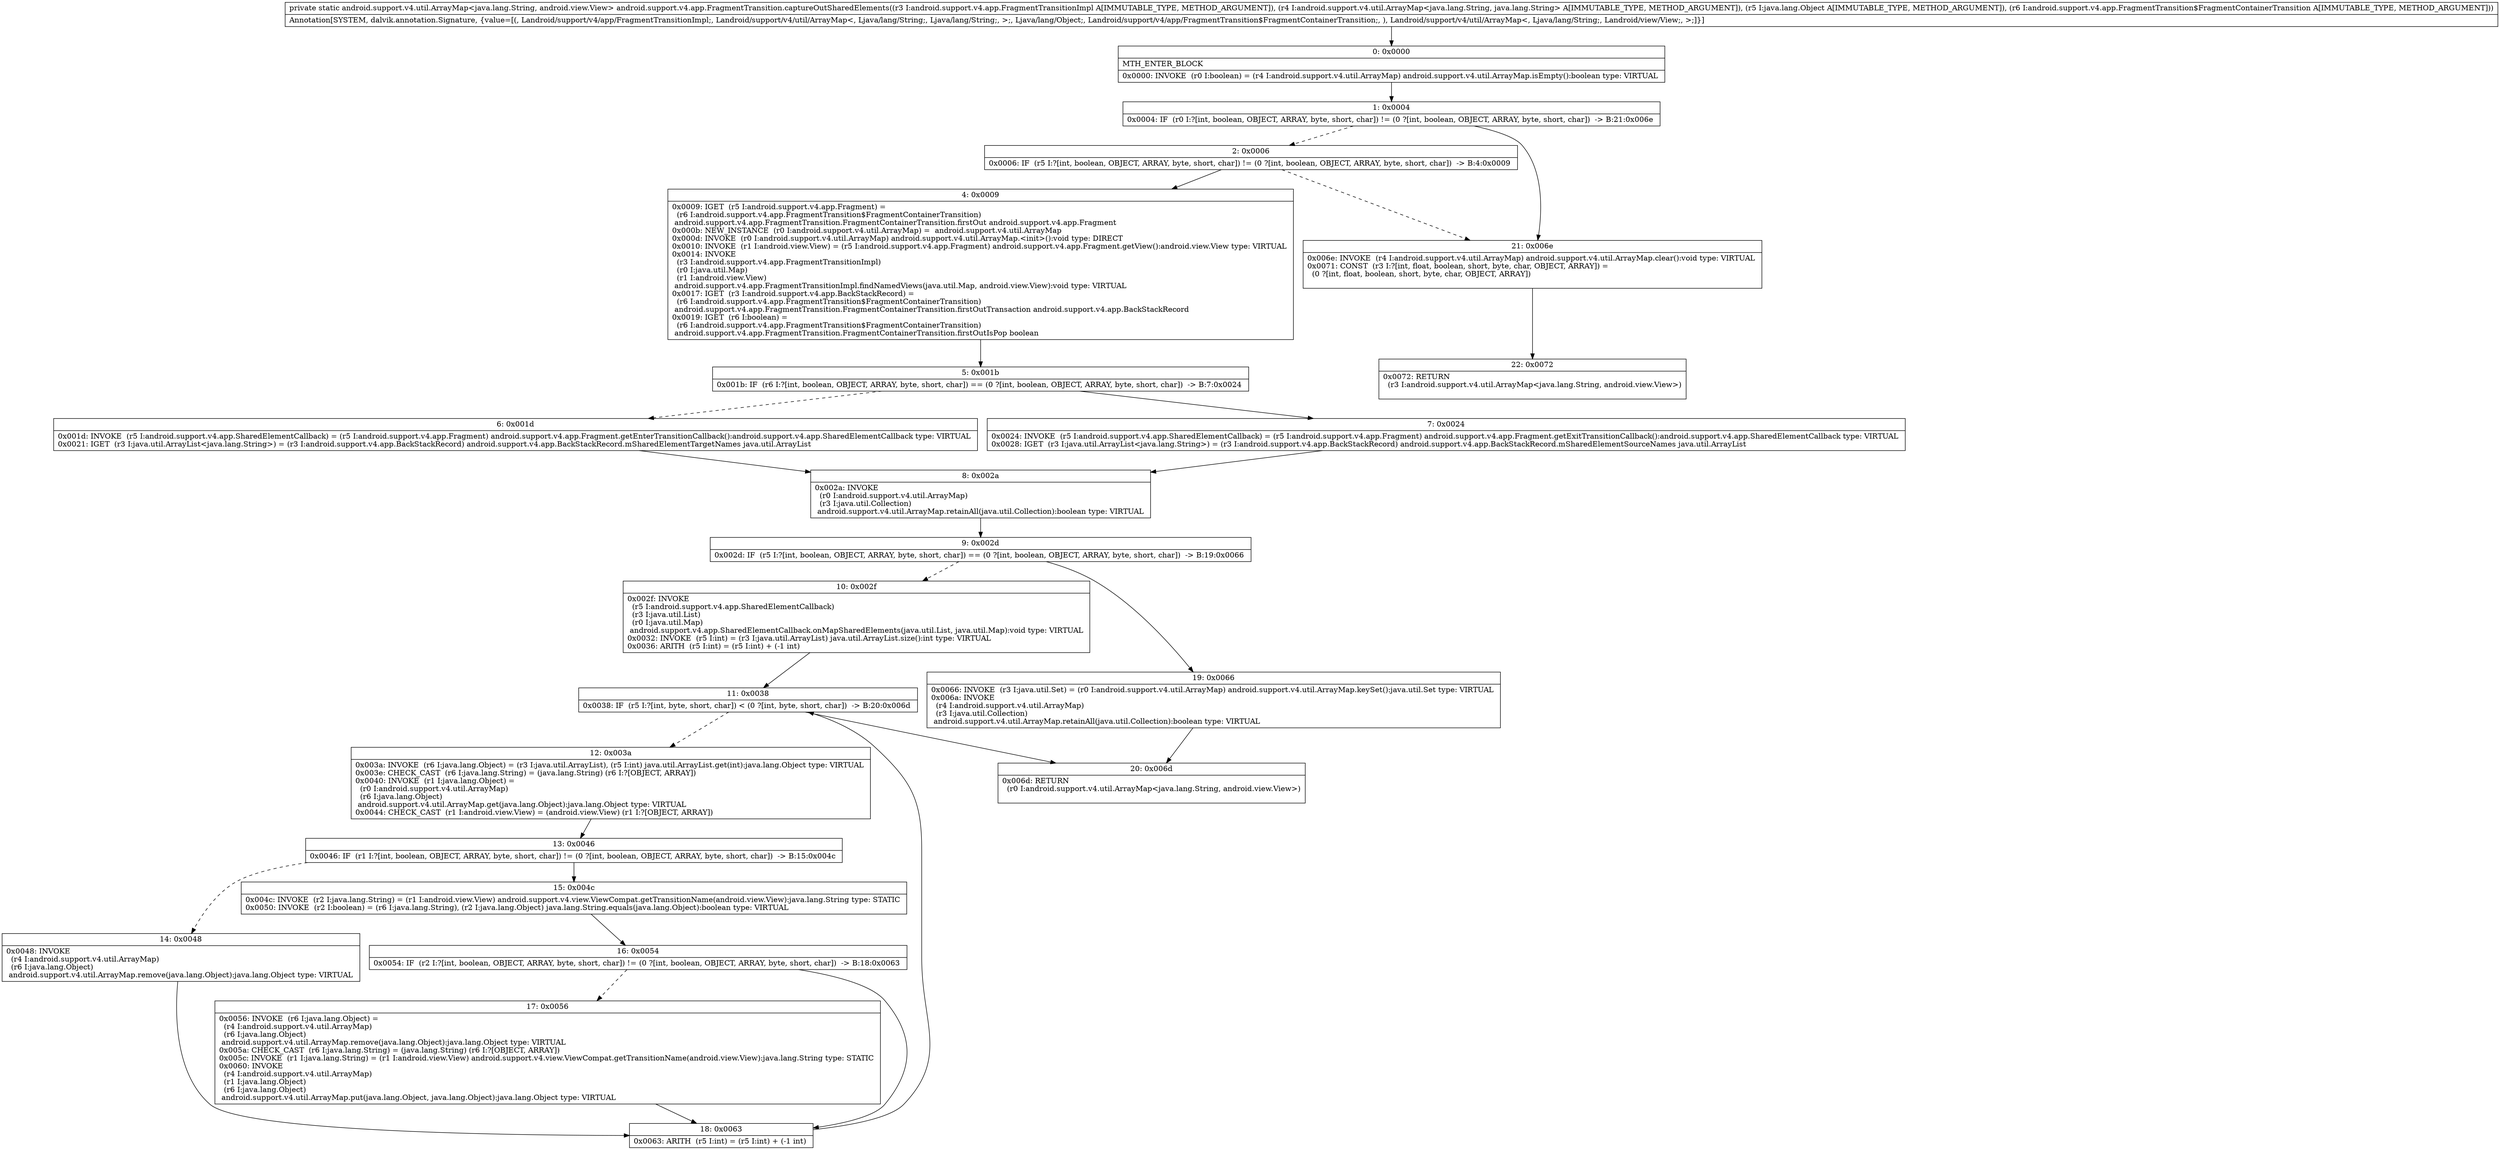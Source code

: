 digraph "CFG forandroid.support.v4.app.FragmentTransition.captureOutSharedElements(Landroid\/support\/v4\/app\/FragmentTransitionImpl;Landroid\/support\/v4\/util\/ArrayMap;Ljava\/lang\/Object;Landroid\/support\/v4\/app\/FragmentTransition$FragmentContainerTransition;)Landroid\/support\/v4\/util\/ArrayMap;" {
Node_0 [shape=record,label="{0\:\ 0x0000|MTH_ENTER_BLOCK\l|0x0000: INVOKE  (r0 I:boolean) = (r4 I:android.support.v4.util.ArrayMap) android.support.v4.util.ArrayMap.isEmpty():boolean type: VIRTUAL \l}"];
Node_1 [shape=record,label="{1\:\ 0x0004|0x0004: IF  (r0 I:?[int, boolean, OBJECT, ARRAY, byte, short, char]) != (0 ?[int, boolean, OBJECT, ARRAY, byte, short, char])  \-\> B:21:0x006e \l}"];
Node_2 [shape=record,label="{2\:\ 0x0006|0x0006: IF  (r5 I:?[int, boolean, OBJECT, ARRAY, byte, short, char]) != (0 ?[int, boolean, OBJECT, ARRAY, byte, short, char])  \-\> B:4:0x0009 \l}"];
Node_4 [shape=record,label="{4\:\ 0x0009|0x0009: IGET  (r5 I:android.support.v4.app.Fragment) = \l  (r6 I:android.support.v4.app.FragmentTransition$FragmentContainerTransition)\l android.support.v4.app.FragmentTransition.FragmentContainerTransition.firstOut android.support.v4.app.Fragment \l0x000b: NEW_INSTANCE  (r0 I:android.support.v4.util.ArrayMap) =  android.support.v4.util.ArrayMap \l0x000d: INVOKE  (r0 I:android.support.v4.util.ArrayMap) android.support.v4.util.ArrayMap.\<init\>():void type: DIRECT \l0x0010: INVOKE  (r1 I:android.view.View) = (r5 I:android.support.v4.app.Fragment) android.support.v4.app.Fragment.getView():android.view.View type: VIRTUAL \l0x0014: INVOKE  \l  (r3 I:android.support.v4.app.FragmentTransitionImpl)\l  (r0 I:java.util.Map)\l  (r1 I:android.view.View)\l android.support.v4.app.FragmentTransitionImpl.findNamedViews(java.util.Map, android.view.View):void type: VIRTUAL \l0x0017: IGET  (r3 I:android.support.v4.app.BackStackRecord) = \l  (r6 I:android.support.v4.app.FragmentTransition$FragmentContainerTransition)\l android.support.v4.app.FragmentTransition.FragmentContainerTransition.firstOutTransaction android.support.v4.app.BackStackRecord \l0x0019: IGET  (r6 I:boolean) = \l  (r6 I:android.support.v4.app.FragmentTransition$FragmentContainerTransition)\l android.support.v4.app.FragmentTransition.FragmentContainerTransition.firstOutIsPop boolean \l}"];
Node_5 [shape=record,label="{5\:\ 0x001b|0x001b: IF  (r6 I:?[int, boolean, OBJECT, ARRAY, byte, short, char]) == (0 ?[int, boolean, OBJECT, ARRAY, byte, short, char])  \-\> B:7:0x0024 \l}"];
Node_6 [shape=record,label="{6\:\ 0x001d|0x001d: INVOKE  (r5 I:android.support.v4.app.SharedElementCallback) = (r5 I:android.support.v4.app.Fragment) android.support.v4.app.Fragment.getEnterTransitionCallback():android.support.v4.app.SharedElementCallback type: VIRTUAL \l0x0021: IGET  (r3 I:java.util.ArrayList\<java.lang.String\>) = (r3 I:android.support.v4.app.BackStackRecord) android.support.v4.app.BackStackRecord.mSharedElementTargetNames java.util.ArrayList \l}"];
Node_7 [shape=record,label="{7\:\ 0x0024|0x0024: INVOKE  (r5 I:android.support.v4.app.SharedElementCallback) = (r5 I:android.support.v4.app.Fragment) android.support.v4.app.Fragment.getExitTransitionCallback():android.support.v4.app.SharedElementCallback type: VIRTUAL \l0x0028: IGET  (r3 I:java.util.ArrayList\<java.lang.String\>) = (r3 I:android.support.v4.app.BackStackRecord) android.support.v4.app.BackStackRecord.mSharedElementSourceNames java.util.ArrayList \l}"];
Node_8 [shape=record,label="{8\:\ 0x002a|0x002a: INVOKE  \l  (r0 I:android.support.v4.util.ArrayMap)\l  (r3 I:java.util.Collection)\l android.support.v4.util.ArrayMap.retainAll(java.util.Collection):boolean type: VIRTUAL \l}"];
Node_9 [shape=record,label="{9\:\ 0x002d|0x002d: IF  (r5 I:?[int, boolean, OBJECT, ARRAY, byte, short, char]) == (0 ?[int, boolean, OBJECT, ARRAY, byte, short, char])  \-\> B:19:0x0066 \l}"];
Node_10 [shape=record,label="{10\:\ 0x002f|0x002f: INVOKE  \l  (r5 I:android.support.v4.app.SharedElementCallback)\l  (r3 I:java.util.List)\l  (r0 I:java.util.Map)\l android.support.v4.app.SharedElementCallback.onMapSharedElements(java.util.List, java.util.Map):void type: VIRTUAL \l0x0032: INVOKE  (r5 I:int) = (r3 I:java.util.ArrayList) java.util.ArrayList.size():int type: VIRTUAL \l0x0036: ARITH  (r5 I:int) = (r5 I:int) + (\-1 int) \l}"];
Node_11 [shape=record,label="{11\:\ 0x0038|0x0038: IF  (r5 I:?[int, byte, short, char]) \< (0 ?[int, byte, short, char])  \-\> B:20:0x006d \l}"];
Node_12 [shape=record,label="{12\:\ 0x003a|0x003a: INVOKE  (r6 I:java.lang.Object) = (r3 I:java.util.ArrayList), (r5 I:int) java.util.ArrayList.get(int):java.lang.Object type: VIRTUAL \l0x003e: CHECK_CAST  (r6 I:java.lang.String) = (java.lang.String) (r6 I:?[OBJECT, ARRAY]) \l0x0040: INVOKE  (r1 I:java.lang.Object) = \l  (r0 I:android.support.v4.util.ArrayMap)\l  (r6 I:java.lang.Object)\l android.support.v4.util.ArrayMap.get(java.lang.Object):java.lang.Object type: VIRTUAL \l0x0044: CHECK_CAST  (r1 I:android.view.View) = (android.view.View) (r1 I:?[OBJECT, ARRAY]) \l}"];
Node_13 [shape=record,label="{13\:\ 0x0046|0x0046: IF  (r1 I:?[int, boolean, OBJECT, ARRAY, byte, short, char]) != (0 ?[int, boolean, OBJECT, ARRAY, byte, short, char])  \-\> B:15:0x004c \l}"];
Node_14 [shape=record,label="{14\:\ 0x0048|0x0048: INVOKE  \l  (r4 I:android.support.v4.util.ArrayMap)\l  (r6 I:java.lang.Object)\l android.support.v4.util.ArrayMap.remove(java.lang.Object):java.lang.Object type: VIRTUAL \l}"];
Node_15 [shape=record,label="{15\:\ 0x004c|0x004c: INVOKE  (r2 I:java.lang.String) = (r1 I:android.view.View) android.support.v4.view.ViewCompat.getTransitionName(android.view.View):java.lang.String type: STATIC \l0x0050: INVOKE  (r2 I:boolean) = (r6 I:java.lang.String), (r2 I:java.lang.Object) java.lang.String.equals(java.lang.Object):boolean type: VIRTUAL \l}"];
Node_16 [shape=record,label="{16\:\ 0x0054|0x0054: IF  (r2 I:?[int, boolean, OBJECT, ARRAY, byte, short, char]) != (0 ?[int, boolean, OBJECT, ARRAY, byte, short, char])  \-\> B:18:0x0063 \l}"];
Node_17 [shape=record,label="{17\:\ 0x0056|0x0056: INVOKE  (r6 I:java.lang.Object) = \l  (r4 I:android.support.v4.util.ArrayMap)\l  (r6 I:java.lang.Object)\l android.support.v4.util.ArrayMap.remove(java.lang.Object):java.lang.Object type: VIRTUAL \l0x005a: CHECK_CAST  (r6 I:java.lang.String) = (java.lang.String) (r6 I:?[OBJECT, ARRAY]) \l0x005c: INVOKE  (r1 I:java.lang.String) = (r1 I:android.view.View) android.support.v4.view.ViewCompat.getTransitionName(android.view.View):java.lang.String type: STATIC \l0x0060: INVOKE  \l  (r4 I:android.support.v4.util.ArrayMap)\l  (r1 I:java.lang.Object)\l  (r6 I:java.lang.Object)\l android.support.v4.util.ArrayMap.put(java.lang.Object, java.lang.Object):java.lang.Object type: VIRTUAL \l}"];
Node_18 [shape=record,label="{18\:\ 0x0063|0x0063: ARITH  (r5 I:int) = (r5 I:int) + (\-1 int) \l}"];
Node_19 [shape=record,label="{19\:\ 0x0066|0x0066: INVOKE  (r3 I:java.util.Set) = (r0 I:android.support.v4.util.ArrayMap) android.support.v4.util.ArrayMap.keySet():java.util.Set type: VIRTUAL \l0x006a: INVOKE  \l  (r4 I:android.support.v4.util.ArrayMap)\l  (r3 I:java.util.Collection)\l android.support.v4.util.ArrayMap.retainAll(java.util.Collection):boolean type: VIRTUAL \l}"];
Node_20 [shape=record,label="{20\:\ 0x006d|0x006d: RETURN  \l  (r0 I:android.support.v4.util.ArrayMap\<java.lang.String, android.view.View\>)\l \l}"];
Node_21 [shape=record,label="{21\:\ 0x006e|0x006e: INVOKE  (r4 I:android.support.v4.util.ArrayMap) android.support.v4.util.ArrayMap.clear():void type: VIRTUAL \l0x0071: CONST  (r3 I:?[int, float, boolean, short, byte, char, OBJECT, ARRAY]) = \l  (0 ?[int, float, boolean, short, byte, char, OBJECT, ARRAY])\l \l}"];
Node_22 [shape=record,label="{22\:\ 0x0072|0x0072: RETURN  \l  (r3 I:android.support.v4.util.ArrayMap\<java.lang.String, android.view.View\>)\l \l}"];
MethodNode[shape=record,label="{private static android.support.v4.util.ArrayMap\<java.lang.String, android.view.View\> android.support.v4.app.FragmentTransition.captureOutSharedElements((r3 I:android.support.v4.app.FragmentTransitionImpl A[IMMUTABLE_TYPE, METHOD_ARGUMENT]), (r4 I:android.support.v4.util.ArrayMap\<java.lang.String, java.lang.String\> A[IMMUTABLE_TYPE, METHOD_ARGUMENT]), (r5 I:java.lang.Object A[IMMUTABLE_TYPE, METHOD_ARGUMENT]), (r6 I:android.support.v4.app.FragmentTransition$FragmentContainerTransition A[IMMUTABLE_TYPE, METHOD_ARGUMENT]))  | Annotation[SYSTEM, dalvik.annotation.Signature, \{value=[(, Landroid\/support\/v4\/app\/FragmentTransitionImpl;, Landroid\/support\/v4\/util\/ArrayMap\<, Ljava\/lang\/String;, Ljava\/lang\/String;, \>;, Ljava\/lang\/Object;, Landroid\/support\/v4\/app\/FragmentTransition$FragmentContainerTransition;, ), Landroid\/support\/v4\/util\/ArrayMap\<, Ljava\/lang\/String;, Landroid\/view\/View;, \>;]\}]\l}"];
MethodNode -> Node_0;
Node_0 -> Node_1;
Node_1 -> Node_2[style=dashed];
Node_1 -> Node_21;
Node_2 -> Node_4;
Node_2 -> Node_21[style=dashed];
Node_4 -> Node_5;
Node_5 -> Node_6[style=dashed];
Node_5 -> Node_7;
Node_6 -> Node_8;
Node_7 -> Node_8;
Node_8 -> Node_9;
Node_9 -> Node_10[style=dashed];
Node_9 -> Node_19;
Node_10 -> Node_11;
Node_11 -> Node_12[style=dashed];
Node_11 -> Node_20;
Node_12 -> Node_13;
Node_13 -> Node_14[style=dashed];
Node_13 -> Node_15;
Node_14 -> Node_18;
Node_15 -> Node_16;
Node_16 -> Node_17[style=dashed];
Node_16 -> Node_18;
Node_17 -> Node_18;
Node_18 -> Node_11;
Node_19 -> Node_20;
Node_21 -> Node_22;
}

